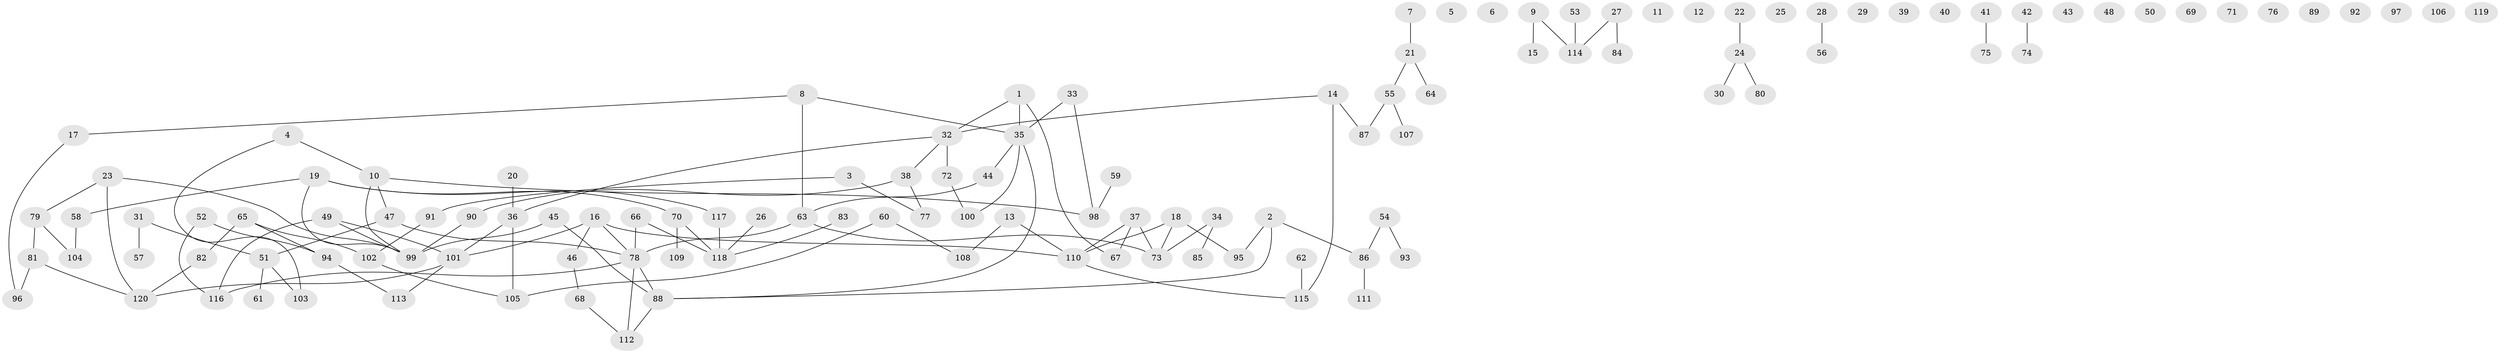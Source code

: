 // Generated by graph-tools (version 1.1) at 2025/00/03/09/25 03:00:52]
// undirected, 120 vertices, 123 edges
graph export_dot {
graph [start="1"]
  node [color=gray90,style=filled];
  1;
  2;
  3;
  4;
  5;
  6;
  7;
  8;
  9;
  10;
  11;
  12;
  13;
  14;
  15;
  16;
  17;
  18;
  19;
  20;
  21;
  22;
  23;
  24;
  25;
  26;
  27;
  28;
  29;
  30;
  31;
  32;
  33;
  34;
  35;
  36;
  37;
  38;
  39;
  40;
  41;
  42;
  43;
  44;
  45;
  46;
  47;
  48;
  49;
  50;
  51;
  52;
  53;
  54;
  55;
  56;
  57;
  58;
  59;
  60;
  61;
  62;
  63;
  64;
  65;
  66;
  67;
  68;
  69;
  70;
  71;
  72;
  73;
  74;
  75;
  76;
  77;
  78;
  79;
  80;
  81;
  82;
  83;
  84;
  85;
  86;
  87;
  88;
  89;
  90;
  91;
  92;
  93;
  94;
  95;
  96;
  97;
  98;
  99;
  100;
  101;
  102;
  103;
  104;
  105;
  106;
  107;
  108;
  109;
  110;
  111;
  112;
  113;
  114;
  115;
  116;
  117;
  118;
  119;
  120;
  1 -- 32;
  1 -- 35;
  1 -- 67;
  2 -- 86;
  2 -- 88;
  2 -- 95;
  3 -- 77;
  3 -- 91;
  4 -- 10;
  4 -- 103;
  7 -- 21;
  8 -- 17;
  8 -- 35;
  8 -- 63;
  9 -- 15;
  9 -- 114;
  10 -- 47;
  10 -- 98;
  10 -- 99;
  13 -- 108;
  13 -- 110;
  14 -- 32;
  14 -- 87;
  14 -- 115;
  16 -- 46;
  16 -- 78;
  16 -- 101;
  16 -- 110;
  17 -- 96;
  18 -- 73;
  18 -- 95;
  18 -- 110;
  19 -- 58;
  19 -- 70;
  19 -- 99;
  19 -- 117;
  20 -- 36;
  21 -- 55;
  21 -- 64;
  22 -- 24;
  23 -- 79;
  23 -- 99;
  23 -- 120;
  24 -- 30;
  24 -- 80;
  26 -- 118;
  27 -- 84;
  27 -- 114;
  28 -- 56;
  31 -- 51;
  31 -- 57;
  32 -- 36;
  32 -- 38;
  32 -- 72;
  33 -- 35;
  33 -- 98;
  34 -- 73;
  34 -- 85;
  35 -- 44;
  35 -- 88;
  35 -- 100;
  36 -- 101;
  36 -- 105;
  37 -- 67;
  37 -- 73;
  37 -- 110;
  38 -- 77;
  38 -- 90;
  41 -- 75;
  42 -- 74;
  44 -- 63;
  45 -- 88;
  45 -- 99;
  46 -- 68;
  47 -- 51;
  47 -- 78;
  49 -- 99;
  49 -- 101;
  49 -- 116;
  51 -- 61;
  51 -- 103;
  52 -- 94;
  52 -- 116;
  53 -- 114;
  54 -- 86;
  54 -- 93;
  55 -- 87;
  55 -- 107;
  58 -- 104;
  59 -- 98;
  60 -- 105;
  60 -- 108;
  62 -- 115;
  63 -- 73;
  63 -- 78;
  65 -- 82;
  65 -- 94;
  65 -- 102;
  66 -- 78;
  66 -- 118;
  68 -- 112;
  70 -- 109;
  70 -- 118;
  72 -- 100;
  78 -- 88;
  78 -- 112;
  78 -- 116;
  79 -- 81;
  79 -- 104;
  81 -- 96;
  81 -- 120;
  82 -- 120;
  83 -- 118;
  86 -- 111;
  88 -- 112;
  90 -- 99;
  91 -- 102;
  94 -- 113;
  101 -- 113;
  101 -- 120;
  102 -- 105;
  110 -- 115;
  117 -- 118;
}
